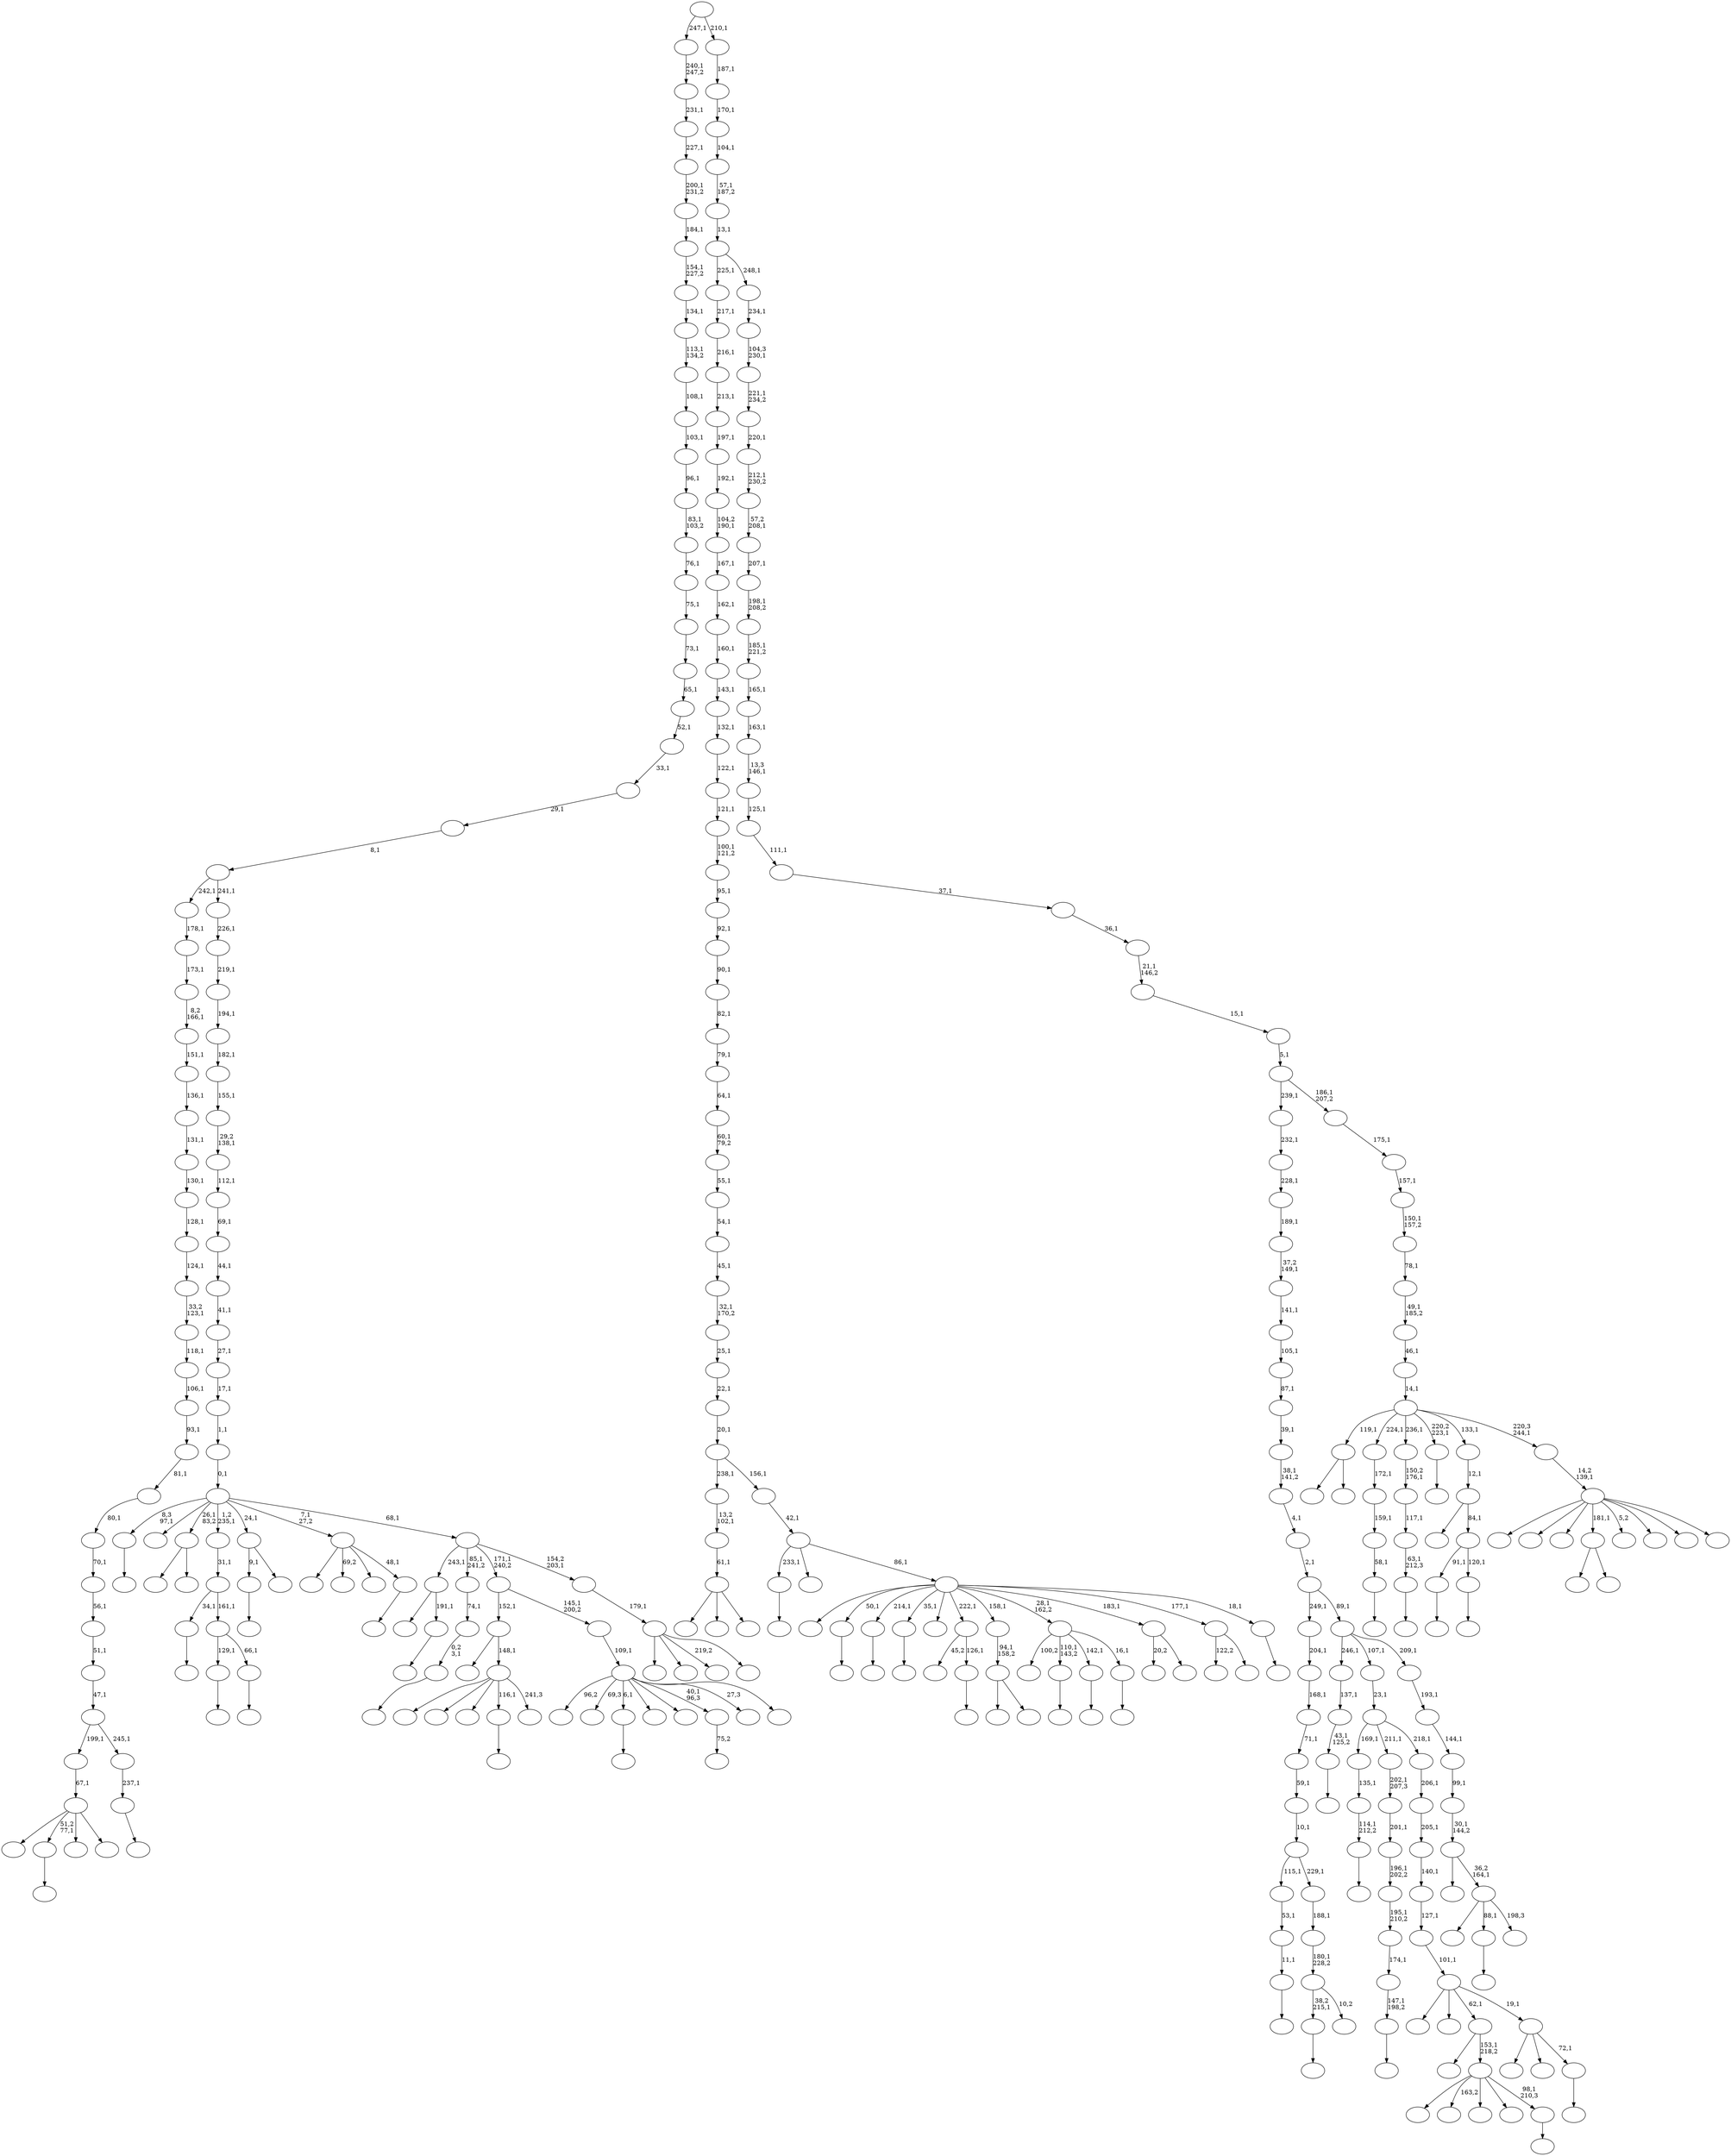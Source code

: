 digraph T {
	350 [label=""]
	349 [label=""]
	348 [label=""]
	347 [label=""]
	346 [label=""]
	345 [label=""]
	344 [label=""]
	343 [label=""]
	342 [label=""]
	341 [label=""]
	340 [label=""]
	339 [label=""]
	338 [label=""]
	337 [label=""]
	336 [label=""]
	335 [label=""]
	334 [label=""]
	333 [label=""]
	332 [label=""]
	331 [label=""]
	330 [label=""]
	329 [label=""]
	328 [label=""]
	327 [label=""]
	326 [label=""]
	325 [label=""]
	324 [label=""]
	323 [label=""]
	322 [label=""]
	321 [label=""]
	320 [label=""]
	319 [label=""]
	318 [label=""]
	317 [label=""]
	316 [label=""]
	315 [label=""]
	314 [label=""]
	313 [label=""]
	312 [label=""]
	311 [label=""]
	310 [label=""]
	309 [label=""]
	308 [label=""]
	307 [label=""]
	306 [label=""]
	305 [label=""]
	304 [label=""]
	303 [label=""]
	302 [label=""]
	301 [label=""]
	300 [label=""]
	299 [label=""]
	298 [label=""]
	297 [label=""]
	296 [label=""]
	295 [label=""]
	294 [label=""]
	293 [label=""]
	292 [label=""]
	291 [label=""]
	290 [label=""]
	289 [label=""]
	288 [label=""]
	287 [label=""]
	286 [label=""]
	285 [label=""]
	284 [label=""]
	283 [label=""]
	282 [label=""]
	281 [label=""]
	280 [label=""]
	279 [label=""]
	278 [label=""]
	277 [label=""]
	276 [label=""]
	275 [label=""]
	274 [label=""]
	273 [label=""]
	272 [label=""]
	271 [label=""]
	270 [label=""]
	269 [label=""]
	268 [label=""]
	267 [label=""]
	266 [label=""]
	265 [label=""]
	264 [label=""]
	263 [label=""]
	262 [label=""]
	261 [label=""]
	260 [label=""]
	259 [label=""]
	258 [label=""]
	257 [label=""]
	256 [label=""]
	255 [label=""]
	254 [label=""]
	253 [label=""]
	252 [label=""]
	251 [label=""]
	250 [label=""]
	249 [label=""]
	248 [label=""]
	247 [label=""]
	246 [label=""]
	245 [label=""]
	244 [label=""]
	243 [label=""]
	242 [label=""]
	241 [label=""]
	240 [label=""]
	239 [label=""]
	238 [label=""]
	237 [label=""]
	236 [label=""]
	235 [label=""]
	234 [label=""]
	233 [label=""]
	232 [label=""]
	231 [label=""]
	230 [label=""]
	229 [label=""]
	228 [label=""]
	227 [label=""]
	226 [label=""]
	225 [label=""]
	224 [label=""]
	223 [label=""]
	222 [label=""]
	221 [label=""]
	220 [label=""]
	219 [label=""]
	218 [label=""]
	217 [label=""]
	216 [label=""]
	215 [label=""]
	214 [label=""]
	213 [label=""]
	212 [label=""]
	211 [label=""]
	210 [label=""]
	209 [label=""]
	208 [label=""]
	207 [label=""]
	206 [label=""]
	205 [label=""]
	204 [label=""]
	203 [label=""]
	202 [label=""]
	201 [label=""]
	200 [label=""]
	199 [label=""]
	198 [label=""]
	197 [label=""]
	196 [label=""]
	195 [label=""]
	194 [label=""]
	193 [label=""]
	192 [label=""]
	191 [label=""]
	190 [label=""]
	189 [label=""]
	188 [label=""]
	187 [label=""]
	186 [label=""]
	185 [label=""]
	184 [label=""]
	183 [label=""]
	182 [label=""]
	181 [label=""]
	180 [label=""]
	179 [label=""]
	178 [label=""]
	177 [label=""]
	176 [label=""]
	175 [label=""]
	174 [label=""]
	173 [label=""]
	172 [label=""]
	171 [label=""]
	170 [label=""]
	169 [label=""]
	168 [label=""]
	167 [label=""]
	166 [label=""]
	165 [label=""]
	164 [label=""]
	163 [label=""]
	162 [label=""]
	161 [label=""]
	160 [label=""]
	159 [label=""]
	158 [label=""]
	157 [label=""]
	156 [label=""]
	155 [label=""]
	154 [label=""]
	153 [label=""]
	152 [label=""]
	151 [label=""]
	150 [label=""]
	149 [label=""]
	148 [label=""]
	147 [label=""]
	146 [label=""]
	145 [label=""]
	144 [label=""]
	143 [label=""]
	142 [label=""]
	141 [label=""]
	140 [label=""]
	139 [label=""]
	138 [label=""]
	137 [label=""]
	136 [label=""]
	135 [label=""]
	134 [label=""]
	133 [label=""]
	132 [label=""]
	131 [label=""]
	130 [label=""]
	129 [label=""]
	128 [label=""]
	127 [label=""]
	126 [label=""]
	125 [label=""]
	124 [label=""]
	123 [label=""]
	122 [label=""]
	121 [label=""]
	120 [label=""]
	119 [label=""]
	118 [label=""]
	117 [label=""]
	116 [label=""]
	115 [label=""]
	114 [label=""]
	113 [label=""]
	112 [label=""]
	111 [label=""]
	110 [label=""]
	109 [label=""]
	108 [label=""]
	107 [label=""]
	106 [label=""]
	105 [label=""]
	104 [label=""]
	103 [label=""]
	102 [label=""]
	101 [label=""]
	100 [label=""]
	99 [label=""]
	98 [label=""]
	97 [label=""]
	96 [label=""]
	95 [label=""]
	94 [label=""]
	93 [label=""]
	92 [label=""]
	91 [label=""]
	90 [label=""]
	89 [label=""]
	88 [label=""]
	87 [label=""]
	86 [label=""]
	85 [label=""]
	84 [label=""]
	83 [label=""]
	82 [label=""]
	81 [label=""]
	80 [label=""]
	79 [label=""]
	78 [label=""]
	77 [label=""]
	76 [label=""]
	75 [label=""]
	74 [label=""]
	73 [label=""]
	72 [label=""]
	71 [label=""]
	70 [label=""]
	69 [label=""]
	68 [label=""]
	67 [label=""]
	66 [label=""]
	65 [label=""]
	64 [label=""]
	63 [label=""]
	62 [label=""]
	61 [label=""]
	60 [label=""]
	59 [label=""]
	58 [label=""]
	57 [label=""]
	56 [label=""]
	55 [label=""]
	54 [label=""]
	53 [label=""]
	52 [label=""]
	51 [label=""]
	50 [label=""]
	49 [label=""]
	48 [label=""]
	47 [label=""]
	46 [label=""]
	45 [label=""]
	44 [label=""]
	43 [label=""]
	42 [label=""]
	41 [label=""]
	40 [label=""]
	39 [label=""]
	38 [label=""]
	37 [label=""]
	36 [label=""]
	35 [label=""]
	34 [label=""]
	33 [label=""]
	32 [label=""]
	31 [label=""]
	30 [label=""]
	29 [label=""]
	28 [label=""]
	27 [label=""]
	26 [label=""]
	25 [label=""]
	24 [label=""]
	23 [label=""]
	22 [label=""]
	21 [label=""]
	20 [label=""]
	19 [label=""]
	18 [label=""]
	17 [label=""]
	16 [label=""]
	15 [label=""]
	14 [label=""]
	13 [label=""]
	12 [label=""]
	11 [label=""]
	10 [label=""]
	9 [label=""]
	8 [label=""]
	7 [label=""]
	6 [label=""]
	5 [label=""]
	4 [label=""]
	3 [label=""]
	2 [label=""]
	1 [label=""]
	0 [label=""]
	346 -> 347 [label=""]
	342 -> 343 [label=""]
	335 -> 336 [label=""]
	332 -> 333 [label=""]
	324 -> 330 [label=""]
	324 -> 325 [label=""]
	322 -> 323 [label=""]
	317 -> 318 [label=""]
	315 -> 316 [label=""]
	314 -> 315 [label="11,1"]
	313 -> 314 [label="53,1"]
	311 -> 312 [label=""]
	310 -> 311 [label="114,1\n212,2"]
	309 -> 310 [label="135,1"]
	307 -> 308 [label=""]
	305 -> 306 [label=""]
	304 -> 305 [label="147,1\n198,2"]
	303 -> 304 [label="174,1"]
	302 -> 303 [label="195,1\n210,2"]
	301 -> 302 [label="196,1\n202,2"]
	300 -> 301 [label="201,1"]
	299 -> 300 [label="202,1\n207,3"]
	296 -> 297 [label=""]
	294 -> 295 [label=""]
	292 -> 293 [label=""]
	291 -> 292 [label="58,1"]
	290 -> 291 [label="159,1"]
	289 -> 290 [label="172,1"]
	287 -> 288 [label=""]
	286 -> 287 [label="63,1\n212,3"]
	285 -> 286 [label="117,1"]
	284 -> 285 [label="150,2\n176,1"]
	282 -> 283 [label=""]
	276 -> 277 [label=""]
	274 -> 275 [label=""]
	273 -> 350 [label="45,2"]
	273 -> 274 [label="126,1"]
	271 -> 272 [label=""]
	267 -> 268 [label=""]
	264 -> 319 [label=""]
	264 -> 265 [label=""]
	263 -> 264 [label="94,1\n158,2"]
	261 -> 262 [label=""]
	260 -> 349 [label="100,2"]
	260 -> 282 [label="110,1\n143,2"]
	260 -> 276 [label="142,1"]
	260 -> 261 [label="16,1"]
	257 -> 328 [label=""]
	257 -> 258 [label=""]
	253 -> 329 [label="20,2"]
	253 -> 254 [label=""]
	251 -> 252 [label=""]
	248 -> 249 [label=""]
	247 -> 248 [label="43,1\n125,2"]
	246 -> 247 [label="137,1"]
	244 -> 326 [label="122,2"]
	244 -> 245 [label=""]
	240 -> 241 [label=""]
	239 -> 342 [label="129,1"]
	239 -> 240 [label="66,1"]
	238 -> 322 [label="34,1"]
	238 -> 239 [label="161,1"]
	237 -> 238 [label="31,1"]
	235 -> 236 [label=""]
	234 -> 339 [label=""]
	234 -> 235 [label="191,1"]
	232 -> 271 [label="9,1"]
	232 -> 233 [label=""]
	227 -> 228 [label=""]
	226 -> 341 [label=""]
	226 -> 298 [label="163,2"]
	226 -> 270 [label=""]
	226 -> 250 [label=""]
	226 -> 227 [label="98,1\n210,3"]
	225 -> 269 [label=""]
	225 -> 226 [label="153,1\n218,2"]
	222 -> 281 [label=""]
	222 -> 266 [label=""]
	222 -> 223 [label=""]
	221 -> 222 [label="61,1"]
	220 -> 221 [label="13,2\n102,1"]
	218 -> 219 [label=""]
	217 -> 218 [label="0,2\n3,1"]
	216 -> 217 [label="74,1"]
	208 -> 209 [label="75,2"]
	206 -> 210 [label=""]
	206 -> 207 [label=""]
	204 -> 205 [label=""]
	203 -> 345 [label=""]
	203 -> 215 [label=""]
	203 -> 204 [label="72,1"]
	202 -> 334 [label=""]
	202 -> 243 [label=""]
	202 -> 225 [label="62,1"]
	202 -> 203 [label="19,1"]
	201 -> 202 [label="101,1"]
	200 -> 201 [label="127,1"]
	199 -> 200 [label="140,1"]
	198 -> 199 [label="205,1"]
	197 -> 198 [label="206,1"]
	196 -> 309 [label="169,1"]
	196 -> 299 [label="211,1"]
	196 -> 197 [label="218,1"]
	195 -> 196 [label="23,1"]
	193 -> 194 [label=""]
	192 -> 327 [label=""]
	192 -> 224 [label="69,2"]
	192 -> 213 [label=""]
	192 -> 193 [label="48,1"]
	190 -> 321 [label=""]
	190 -> 307 [label="51,2\n77,1"]
	190 -> 214 [label=""]
	190 -> 191 [label=""]
	189 -> 190 [label="67,1"]
	187 -> 188 [label=""]
	186 -> 187 [label="237,1"]
	185 -> 189 [label="199,1"]
	185 -> 186 [label="245,1"]
	184 -> 185 [label="47,1"]
	183 -> 184 [label="51,1"]
	182 -> 183 [label="56,1"]
	181 -> 182 [label="70,1"]
	180 -> 181 [label="80,1"]
	179 -> 180 [label="81,1"]
	178 -> 179 [label="93,1"]
	177 -> 178 [label="106,1"]
	176 -> 177 [label="118,1"]
	175 -> 176 [label="33,2\n123,1"]
	174 -> 175 [label="124,1"]
	173 -> 174 [label="128,1"]
	172 -> 173 [label="130,1"]
	171 -> 172 [label="131,1"]
	170 -> 171 [label="136,1"]
	169 -> 170 [label="151,1"]
	168 -> 169 [label="8,2\n166,1"]
	167 -> 168 [label="173,1"]
	166 -> 167 [label="178,1"]
	163 -> 164 [label=""]
	161 -> 162 [label=""]
	157 -> 158 [label=""]
	156 -> 346 [label="91,1"]
	156 -> 157 [label="120,1"]
	155 -> 337 [label=""]
	155 -> 156 [label="84,1"]
	154 -> 155 [label="12,1"]
	150 -> 161 [label="38,2\n215,1"]
	150 -> 151 [label="10,2"]
	149 -> 150 [label="180,1\n228,2"]
	148 -> 149 [label="188,1"]
	147 -> 313 [label="115,1"]
	147 -> 148 [label="229,1"]
	146 -> 147 [label="10,1"]
	145 -> 146 [label="59,1"]
	144 -> 145 [label="71,1"]
	143 -> 144 [label="168,1"]
	142 -> 143 [label="204,1"]
	140 -> 320 [label=""]
	140 -> 256 [label=""]
	140 -> 255 [label=""]
	140 -> 163 [label="116,1"]
	140 -> 141 [label="241,3"]
	139 -> 211 [label=""]
	139 -> 140 [label="148,1"]
	136 -> 137 [label=""]
	134 -> 165 [label=""]
	134 -> 136 [label="88,1"]
	134 -> 135 [label="198,3"]
	133 -> 229 [label=""]
	133 -> 134 [label="36,2\n164,1"]
	132 -> 133 [label="30,1\n144,2"]
	131 -> 132 [label="99,1"]
	130 -> 131 [label="144,1"]
	129 -> 130 [label="193,1"]
	128 -> 246 [label="246,1"]
	128 -> 195 [label="107,1"]
	128 -> 129 [label="209,1"]
	127 -> 142 [label="249,1"]
	127 -> 128 [label="89,1"]
	126 -> 127 [label="2,1"]
	125 -> 126 [label="4,1"]
	124 -> 125 [label="38,1\n141,2"]
	123 -> 124 [label="39,1"]
	122 -> 123 [label="87,1"]
	121 -> 122 [label="105,1"]
	120 -> 121 [label="141,1"]
	119 -> 120 [label="37,2\n149,1"]
	118 -> 119 [label="189,1"]
	117 -> 118 [label="228,1"]
	116 -> 117 [label="232,1"]
	114 -> 344 [label="96,2"]
	114 -> 280 [label="69,3"]
	114 -> 251 [label="6,1"]
	114 -> 242 [label=""]
	114 -> 231 [label=""]
	114 -> 208 [label="40,1\n96,3"]
	114 -> 138 [label="27,3"]
	114 -> 115 [label=""]
	113 -> 114 [label="109,1"]
	112 -> 139 [label="152,1"]
	112 -> 113 [label="145,1\n200,2"]
	110 -> 348 [label=""]
	110 -> 279 [label=""]
	110 -> 153 [label="219,2"]
	110 -> 111 [label=""]
	109 -> 110 [label="179,1"]
	108 -> 234 [label="243,1"]
	108 -> 216 [label="85,1\n241,2"]
	108 -> 112 [label="171,1\n240,2"]
	108 -> 109 [label="154,2\n203,1"]
	107 -> 317 [label="8,3\n97,1"]
	107 -> 259 [label=""]
	107 -> 257 [label="26,1\n83,2"]
	107 -> 237 [label="1,2\n235,1"]
	107 -> 232 [label="24,1"]
	107 -> 192 [label="7,1\n27,2"]
	107 -> 108 [label="68,1"]
	106 -> 107 [label="0,1"]
	105 -> 106 [label="1,1"]
	104 -> 105 [label="17,1"]
	103 -> 104 [label="27,1"]
	102 -> 103 [label="41,1"]
	101 -> 102 [label="44,1"]
	100 -> 101 [label="69,1"]
	99 -> 100 [label="112,1"]
	98 -> 99 [label="29,2\n138,1"]
	97 -> 98 [label="155,1"]
	96 -> 97 [label="182,1"]
	95 -> 96 [label="194,1"]
	94 -> 95 [label="219,1"]
	93 -> 94 [label="226,1"]
	92 -> 166 [label="242,1"]
	92 -> 93 [label="241,1"]
	91 -> 92 [label="8,1"]
	90 -> 91 [label="29,1"]
	89 -> 90 [label="33,1"]
	88 -> 89 [label="52,1"]
	87 -> 88 [label="65,1"]
	86 -> 87 [label="73,1"]
	85 -> 86 [label="75,1"]
	84 -> 85 [label="76,1"]
	83 -> 84 [label="83,1\n103,2"]
	82 -> 83 [label="96,1"]
	81 -> 82 [label="103,1"]
	80 -> 81 [label="108,1"]
	79 -> 80 [label="113,1\n134,2"]
	78 -> 79 [label="134,1"]
	77 -> 78 [label="154,1\n227,2"]
	76 -> 77 [label="184,1"]
	75 -> 76 [label="200,1\n231,2"]
	74 -> 75 [label="227,1"]
	73 -> 74 [label="231,1"]
	72 -> 73 [label="240,1\n247,2"]
	70 -> 71 [label=""]
	69 -> 338 [label=""]
	69 -> 332 [label="50,1"]
	69 -> 296 [label="214,1"]
	69 -> 294 [label="35,1"]
	69 -> 278 [label=""]
	69 -> 273 [label="222,1"]
	69 -> 263 [label="158,1"]
	69 -> 260 [label="28,1\n162,2"]
	69 -> 253 [label="183,1"]
	69 -> 244 [label="177,1"]
	69 -> 70 [label="18,1"]
	68 -> 335 [label="233,1"]
	68 -> 331 [label=""]
	68 -> 69 [label="86,1"]
	67 -> 68 [label="42,1"]
	66 -> 220 [label="238,1"]
	66 -> 67 [label="156,1"]
	65 -> 66 [label="20,1"]
	64 -> 65 [label="22,1"]
	63 -> 64 [label="25,1"]
	62 -> 63 [label="32,1\n170,2"]
	61 -> 62 [label="45,1"]
	60 -> 61 [label="54,1"]
	59 -> 60 [label="55,1"]
	58 -> 59 [label="60,1\n79,2"]
	57 -> 58 [label="64,1"]
	56 -> 57 [label="79,1"]
	55 -> 56 [label="82,1"]
	54 -> 55 [label="90,1"]
	53 -> 54 [label="92,1"]
	52 -> 53 [label="95,1"]
	51 -> 52 [label="100,1\n121,2"]
	50 -> 51 [label="121,1"]
	49 -> 50 [label="122,1"]
	48 -> 49 [label="132,1"]
	47 -> 48 [label="143,1"]
	46 -> 47 [label="160,1"]
	45 -> 46 [label="162,1"]
	44 -> 45 [label="167,1"]
	43 -> 44 [label="104,2\n190,1"]
	42 -> 43 [label="192,1"]
	41 -> 42 [label="197,1"]
	40 -> 41 [label="213,1"]
	39 -> 40 [label="216,1"]
	38 -> 39 [label="217,1"]
	36 -> 340 [label=""]
	36 -> 230 [label=""]
	36 -> 212 [label=""]
	36 -> 206 [label="181,1"]
	36 -> 160 [label="5,2"]
	36 -> 159 [label=""]
	36 -> 152 [label=""]
	36 -> 37 [label=""]
	35 -> 36 [label="14,2\n139,1"]
	34 -> 324 [label="119,1"]
	34 -> 289 [label="224,1"]
	34 -> 284 [label="236,1"]
	34 -> 267 [label="220,2\n223,1"]
	34 -> 154 [label="133,1"]
	34 -> 35 [label="220,3\n244,1"]
	33 -> 34 [label="14,1"]
	32 -> 33 [label="46,1"]
	31 -> 32 [label="49,1\n185,2"]
	30 -> 31 [label="78,1"]
	29 -> 30 [label="150,1\n157,2"]
	28 -> 29 [label="157,1"]
	27 -> 28 [label="175,1"]
	26 -> 116 [label="239,1"]
	26 -> 27 [label="186,1\n207,2"]
	25 -> 26 [label="5,1"]
	24 -> 25 [label="15,1"]
	23 -> 24 [label="21,1\n146,2"]
	22 -> 23 [label="36,1"]
	21 -> 22 [label="37,1"]
	20 -> 21 [label="111,1"]
	19 -> 20 [label="125,1"]
	18 -> 19 [label="13,3\n146,1"]
	17 -> 18 [label="163,1"]
	16 -> 17 [label="165,1"]
	15 -> 16 [label="185,1\n221,2"]
	14 -> 15 [label="198,1\n208,2"]
	13 -> 14 [label="207,1"]
	12 -> 13 [label="57,2\n208,1"]
	11 -> 12 [label="212,1\n230,2"]
	10 -> 11 [label="220,1"]
	9 -> 10 [label="221,1\n234,2"]
	8 -> 9 [label="104,3\n230,1"]
	7 -> 8 [label="234,1"]
	6 -> 38 [label="225,1"]
	6 -> 7 [label="248,1"]
	5 -> 6 [label="13,1"]
	4 -> 5 [label="57,1\n187,2"]
	3 -> 4 [label="104,1"]
	2 -> 3 [label="170,1"]
	1 -> 2 [label="187,1"]
	0 -> 72 [label="247,1"]
	0 -> 1 [label="210,1"]
}
